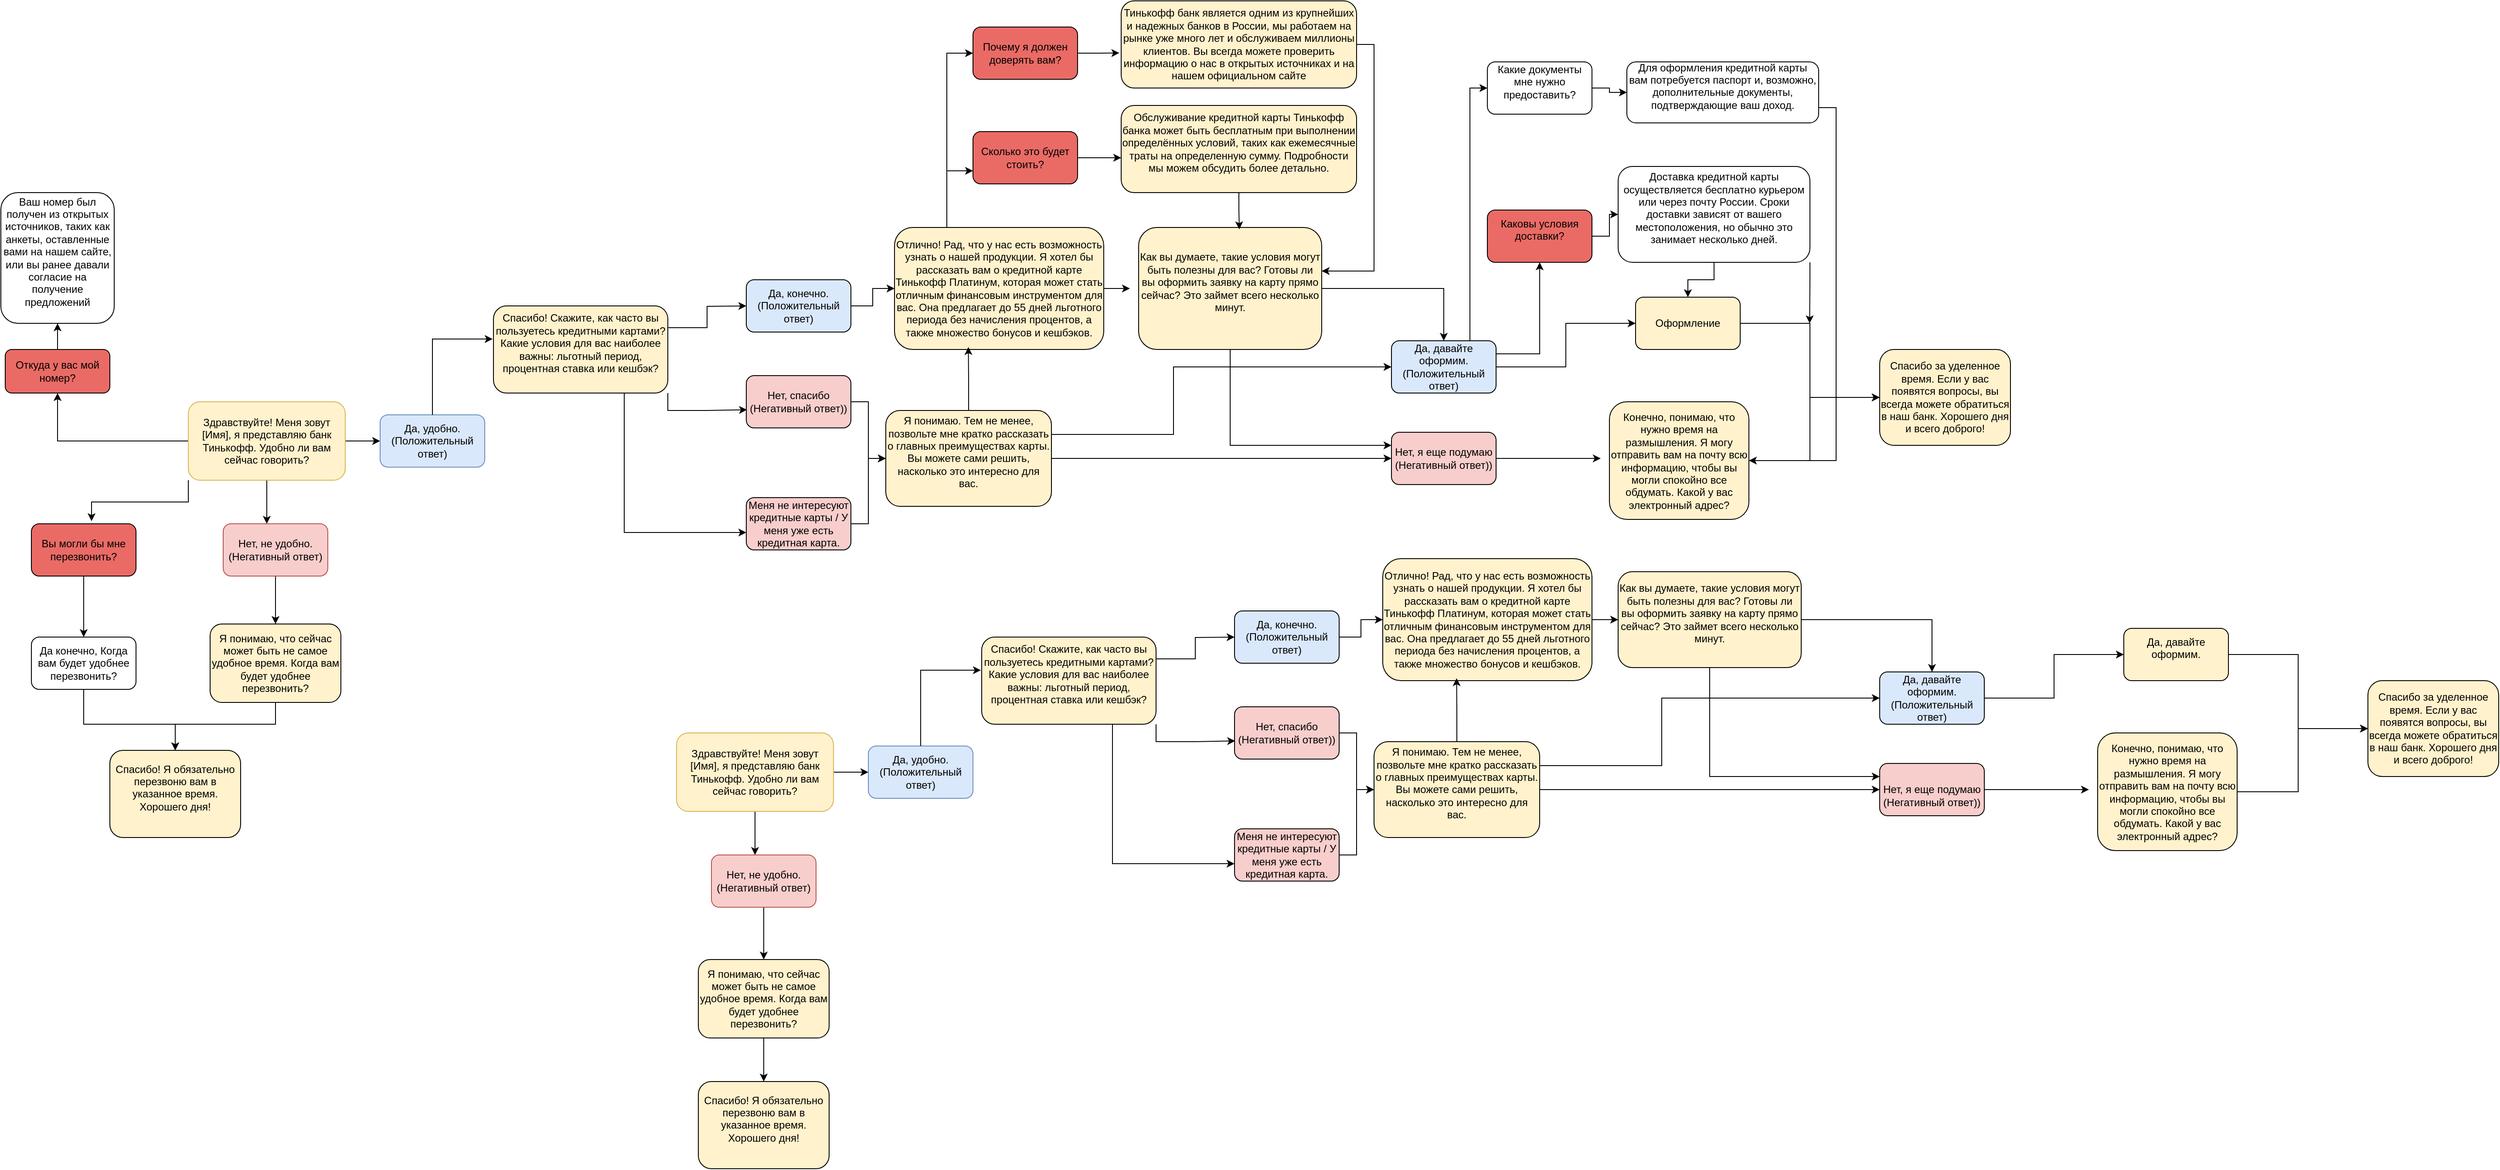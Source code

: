 <mxfile version="24.7.6">
  <diagram name="Page-1" id="bASxQMh507JP5K0JOqaS">
    <mxGraphModel dx="1598" dy="2102" grid="1" gridSize="10" guides="1" tooltips="1" connect="1" arrows="1" fold="1" page="1" pageScale="1" pageWidth="827" pageHeight="1169" math="0" shadow="0">
      <root>
        <mxCell id="0" />
        <mxCell id="1" parent="0" />
        <mxCell id="hiN60o-xSemusRehegCz-1" style="edgeStyle=orthogonalEdgeStyle;rounded=0;orthogonalLoop=1;jettySize=auto;html=1;exitX=0.5;exitY=1;exitDx=0;exitDy=0;" parent="1" source="hiN60o-xSemusRehegCz-3" edge="1">
          <mxGeometry relative="1" as="geometry">
            <mxPoint x="130" y="410" as="targetPoint" />
          </mxGeometry>
        </mxCell>
        <mxCell id="hiN60o-xSemusRehegCz-2" style="edgeStyle=orthogonalEdgeStyle;rounded=0;orthogonalLoop=1;jettySize=auto;html=1;exitX=1;exitY=0.5;exitDx=0;exitDy=0;entryX=0;entryY=0.5;entryDx=0;entryDy=0;" parent="1" source="hiN60o-xSemusRehegCz-3" target="hiN60o-xSemusRehegCz-6" edge="1">
          <mxGeometry relative="1" as="geometry" />
        </mxCell>
        <mxCell id="eWrs5Qo76Qx7165JSpqv-6" style="edgeStyle=orthogonalEdgeStyle;rounded=0;orthogonalLoop=1;jettySize=auto;html=1;exitX=0;exitY=0.5;exitDx=0;exitDy=0;entryX=0.5;entryY=1;entryDx=0;entryDy=0;" edge="1" parent="1" source="hiN60o-xSemusRehegCz-3" target="eWrs5Qo76Qx7165JSpqv-1">
          <mxGeometry relative="1" as="geometry" />
        </mxCell>
        <mxCell id="hiN60o-xSemusRehegCz-3" value="Здравствуйте! Меня зовут [Имя], я представляю банк Тинькофф. Удобно ли вам сейчас говорить?" style="rounded=1;whiteSpace=wrap;html=1;fillColor=#FFF2CC;strokeColor=#d6b656;" parent="1" vertex="1">
          <mxGeometry x="40" y="270" width="180" height="90" as="geometry" />
        </mxCell>
        <mxCell id="hiN60o-xSemusRehegCz-4" style="edgeStyle=orthogonalEdgeStyle;rounded=0;orthogonalLoop=1;jettySize=auto;html=1;exitX=0.5;exitY=1;exitDx=0;exitDy=0;entryX=0.5;entryY=0;entryDx=0;entryDy=0;" parent="1" source="hiN60o-xSemusRehegCz-5" target="hiN60o-xSemusRehegCz-8" edge="1">
          <mxGeometry relative="1" as="geometry" />
        </mxCell>
        <mxCell id="hiN60o-xSemusRehegCz-5" value="Нет, не удобно.&lt;div&gt;(Негативный ответ)&lt;/div&gt;" style="rounded=1;whiteSpace=wrap;html=1;fillColor=#f8cecc;strokeColor=#b85450;" parent="1" vertex="1">
          <mxGeometry x="80" y="410" width="120" height="60" as="geometry" />
        </mxCell>
        <mxCell id="hiN60o-xSemusRehegCz-6" value="Да, удобно.&lt;div&gt;(Положительный ответ)&lt;/div&gt;" style="rounded=1;whiteSpace=wrap;html=1;fillColor=#DAE8FC;strokeColor=#6c8ebf;" parent="1" vertex="1">
          <mxGeometry x="260" y="285" width="120" height="60" as="geometry" />
        </mxCell>
        <mxCell id="hiN60o-xSemusRehegCz-7" style="edgeStyle=orthogonalEdgeStyle;rounded=0;orthogonalLoop=1;jettySize=auto;html=1;exitX=0.5;exitY=1;exitDx=0;exitDy=0;" parent="1" source="hiN60o-xSemusRehegCz-8" target="hiN60o-xSemusRehegCz-9" edge="1">
          <mxGeometry relative="1" as="geometry">
            <Array as="points">
              <mxPoint x="140" y="640" />
              <mxPoint x="25" y="640" />
            </Array>
          </mxGeometry>
        </mxCell>
        <mxCell id="hiN60o-xSemusRehegCz-8" value="Я понимаю, что сейчас может быть не самое удобное время. Когда вам будет удобнее перезвонить?" style="rounded=1;whiteSpace=wrap;html=1;fillColor=#FFF2CC;" parent="1" vertex="1">
          <mxGeometry x="65" y="525" width="150" height="90" as="geometry" />
        </mxCell>
        <mxCell id="hiN60o-xSemusRehegCz-9" value="&#xa;Спасибо! Я обязательно перезвоню вам в указанное время. Хорошего дня!&#xa;&#xa;" style="rounded=1;whiteSpace=wrap;html=1;fillColor=#FFF2CC;" parent="1" vertex="1">
          <mxGeometry x="-50" y="670" width="150" height="100" as="geometry" />
        </mxCell>
        <mxCell id="hiN60o-xSemusRehegCz-10" style="edgeStyle=orthogonalEdgeStyle;rounded=0;orthogonalLoop=1;jettySize=auto;html=1;exitX=1;exitY=0.5;exitDx=0;exitDy=0;" parent="1" source="hiN60o-xSemusRehegCz-11" edge="1">
          <mxGeometry relative="1" as="geometry">
            <mxPoint x="1120" y="140" as="targetPoint" />
          </mxGeometry>
        </mxCell>
        <mxCell id="eWrs5Qo76Qx7165JSpqv-15" style="edgeStyle=orthogonalEdgeStyle;rounded=0;orthogonalLoop=1;jettySize=auto;html=1;exitX=0.25;exitY=0;exitDx=0;exitDy=0;entryX=0;entryY=0.75;entryDx=0;entryDy=0;" edge="1" parent="1" source="hiN60o-xSemusRehegCz-11" target="eWrs5Qo76Qx7165JSpqv-14">
          <mxGeometry relative="1" as="geometry" />
        </mxCell>
        <mxCell id="eWrs5Qo76Qx7165JSpqv-29" style="edgeStyle=orthogonalEdgeStyle;rounded=0;orthogonalLoop=1;jettySize=auto;html=1;exitX=0.25;exitY=0;exitDx=0;exitDy=0;entryX=0;entryY=0.5;entryDx=0;entryDy=0;" edge="1" parent="1" source="hiN60o-xSemusRehegCz-11" target="eWrs5Qo76Qx7165JSpqv-27">
          <mxGeometry relative="1" as="geometry" />
        </mxCell>
        <mxCell id="hiN60o-xSemusRehegCz-11" value="Отлично! Рад, что у нас есть возможность узнать о нашей продукции. Я хотел бы рассказать вам о кредитной карте Тинькофф Платинум, которая может стать отличным финансовым инструментом для вас. Она предлагает до 55 дней льготного периода без начисления процентов, а также множество бонусов и кешбэков." style="rounded=1;whiteSpace=wrap;html=1;fillColor=#FFF2CC;" parent="1" vertex="1">
          <mxGeometry x="850" y="70" width="240" height="140" as="geometry" />
        </mxCell>
        <mxCell id="hiN60o-xSemusRehegCz-12" style="edgeStyle=orthogonalEdgeStyle;rounded=0;orthogonalLoop=1;jettySize=auto;html=1;exitX=1;exitY=0.25;exitDx=0;exitDy=0;" parent="1" source="hiN60o-xSemusRehegCz-13" edge="1">
          <mxGeometry relative="1" as="geometry">
            <mxPoint x="680" y="160" as="targetPoint" />
          </mxGeometry>
        </mxCell>
        <mxCell id="hiN60o-xSemusRehegCz-13" value="&#xa;Спасибо! Скажите, как часто вы пользуетесь кредитными картами?&lt;br&gt;Какие условия для вас наиболее важны: льготный период, процентная ставка или кешбэк?&#xa;&#xa;" style="rounded=1;whiteSpace=wrap;html=1;fillColor=#FFF2CC;" parent="1" vertex="1">
          <mxGeometry x="390" y="160" width="200" height="100" as="geometry" />
        </mxCell>
        <mxCell id="hiN60o-xSemusRehegCz-14" style="edgeStyle=orthogonalEdgeStyle;rounded=0;orthogonalLoop=1;jettySize=auto;html=1;exitX=0.5;exitY=0;exitDx=0;exitDy=0;entryX=-0.005;entryY=0.38;entryDx=0;entryDy=0;entryPerimeter=0;" parent="1" source="hiN60o-xSemusRehegCz-6" target="hiN60o-xSemusRehegCz-13" edge="1">
          <mxGeometry relative="1" as="geometry" />
        </mxCell>
        <mxCell id="hiN60o-xSemusRehegCz-15" style="edgeStyle=orthogonalEdgeStyle;rounded=0;orthogonalLoop=1;jettySize=auto;html=1;exitX=1;exitY=0.5;exitDx=0;exitDy=0;entryX=0;entryY=0.5;entryDx=0;entryDy=0;" parent="1" source="hiN60o-xSemusRehegCz-16" target="hiN60o-xSemusRehegCz-11" edge="1">
          <mxGeometry relative="1" as="geometry" />
        </mxCell>
        <mxCell id="hiN60o-xSemusRehegCz-16" value="Да, конечно.&lt;div&gt;(Положительный ответ)&lt;br&gt;&lt;/div&gt;" style="rounded=1;whiteSpace=wrap;html=1;fillColor=#DAE8FC;" parent="1" vertex="1">
          <mxGeometry x="680" y="130" width="120" height="60" as="geometry" />
        </mxCell>
        <mxCell id="hiN60o-xSemusRehegCz-17" style="edgeStyle=orthogonalEdgeStyle;rounded=0;orthogonalLoop=1;jettySize=auto;html=1;exitX=1;exitY=0.5;exitDx=0;exitDy=0;entryX=0;entryY=0.5;entryDx=0;entryDy=0;" parent="1" source="hiN60o-xSemusRehegCz-18" target="hiN60o-xSemusRehegCz-21" edge="1">
          <mxGeometry relative="1" as="geometry" />
        </mxCell>
        <mxCell id="hiN60o-xSemusRehegCz-18" value="Нет, спасибо&lt;div&gt;(Негативный ответ))&lt;/div&gt;" style="rounded=1;whiteSpace=wrap;html=1;fillColor=#F8CECC;" parent="1" vertex="1">
          <mxGeometry x="680" y="240" width="120" height="60" as="geometry" />
        </mxCell>
        <mxCell id="hiN60o-xSemusRehegCz-19" style="edgeStyle=orthogonalEdgeStyle;rounded=0;orthogonalLoop=1;jettySize=auto;html=1;exitX=1;exitY=0.5;exitDx=0;exitDy=0;entryX=0;entryY=0.5;entryDx=0;entryDy=0;" parent="1" source="hiN60o-xSemusRehegCz-21" target="hiN60o-xSemusRehegCz-30" edge="1">
          <mxGeometry relative="1" as="geometry" />
        </mxCell>
        <mxCell id="hiN60o-xSemusRehegCz-20" style="edgeStyle=orthogonalEdgeStyle;rounded=0;orthogonalLoop=1;jettySize=auto;html=1;exitX=1;exitY=0.25;exitDx=0;exitDy=0;entryX=0;entryY=0.5;entryDx=0;entryDy=0;" parent="1" source="hiN60o-xSemusRehegCz-21" target="hiN60o-xSemusRehegCz-28" edge="1">
          <mxGeometry relative="1" as="geometry">
            <Array as="points">
              <mxPoint x="1170" y="308" />
              <mxPoint x="1170" y="230" />
            </Array>
          </mxGeometry>
        </mxCell>
        <mxCell id="hiN60o-xSemusRehegCz-21" value="&#xa;Я понимаю. Тем не менее, позвольте мне кратко рассказать о главных преимуществах карты. Вы можете сами решить, насколько это интересно для вас.&#xa;&#xa;" style="rounded=1;whiteSpace=wrap;html=1;fillColor=#FFF2CC;" parent="1" vertex="1">
          <mxGeometry x="840" y="280" width="190" height="110" as="geometry" />
        </mxCell>
        <mxCell id="hiN60o-xSemusRehegCz-22" style="edgeStyle=orthogonalEdgeStyle;rounded=0;orthogonalLoop=1;jettySize=auto;html=1;exitX=1;exitY=0.5;exitDx=0;exitDy=0;entryX=0;entryY=0.5;entryDx=0;entryDy=0;" parent="1" source="hiN60o-xSemusRehegCz-23" target="hiN60o-xSemusRehegCz-21" edge="1">
          <mxGeometry relative="1" as="geometry" />
        </mxCell>
        <mxCell id="hiN60o-xSemusRehegCz-23" value="Меня не интересуют кредитные карты / У меня уже есть кредитная карта." style="rounded=1;whiteSpace=wrap;html=1;fillColor=#F8CECC;" parent="1" vertex="1">
          <mxGeometry x="680" y="380" width="120" height="60" as="geometry" />
        </mxCell>
        <mxCell id="hiN60o-xSemusRehegCz-24" style="edgeStyle=orthogonalEdgeStyle;rounded=0;orthogonalLoop=1;jettySize=auto;html=1;exitX=1;exitY=0.5;exitDx=0;exitDy=0;entryX=0.5;entryY=0;entryDx=0;entryDy=0;" parent="1" source="hiN60o-xSemusRehegCz-26" target="hiN60o-xSemusRehegCz-28" edge="1">
          <mxGeometry relative="1" as="geometry" />
        </mxCell>
        <mxCell id="hiN60o-xSemusRehegCz-25" style="edgeStyle=orthogonalEdgeStyle;rounded=0;orthogonalLoop=1;jettySize=auto;html=1;exitX=0.5;exitY=1;exitDx=0;exitDy=0;entryX=0;entryY=0.25;entryDx=0;entryDy=0;" parent="1" source="hiN60o-xSemusRehegCz-26" target="hiN60o-xSemusRehegCz-30" edge="1">
          <mxGeometry relative="1" as="geometry">
            <mxPoint x="1235" y="320" as="targetPoint" />
          </mxGeometry>
        </mxCell>
        <mxCell id="hiN60o-xSemusRehegCz-26" value="&#xa;Как вы думаете, такие условия могут быть полезны для вас? Готовы ли вы оформить заявку на карту прямо сейчас? Это займет всего несколько минут.&#xa;&#xa;" style="rounded=1;whiteSpace=wrap;html=1;fillColor=#FFF2CC;" parent="1" vertex="1">
          <mxGeometry x="1130" y="70" width="210" height="140" as="geometry" />
        </mxCell>
        <mxCell id="hiN60o-xSemusRehegCz-27" style="edgeStyle=orthogonalEdgeStyle;rounded=0;orthogonalLoop=1;jettySize=auto;html=1;exitX=1;exitY=0.5;exitDx=0;exitDy=0;" parent="1" source="hiN60o-xSemusRehegCz-28" target="hiN60o-xSemusRehegCz-35" edge="1">
          <mxGeometry relative="1" as="geometry" />
        </mxCell>
        <mxCell id="eWrs5Qo76Qx7165JSpqv-20" style="edgeStyle=orthogonalEdgeStyle;rounded=0;orthogonalLoop=1;jettySize=auto;html=1;exitX=1;exitY=0.25;exitDx=0;exitDy=0;" edge="1" parent="1" source="hiN60o-xSemusRehegCz-28" target="eWrs5Qo76Qx7165JSpqv-21">
          <mxGeometry relative="1" as="geometry">
            <mxPoint x="1570.0" y="120" as="targetPoint" />
          </mxGeometry>
        </mxCell>
        <mxCell id="eWrs5Qo76Qx7165JSpqv-39" style="edgeStyle=orthogonalEdgeStyle;rounded=0;orthogonalLoop=1;jettySize=auto;html=1;exitX=0.75;exitY=0;exitDx=0;exitDy=0;entryX=0;entryY=0.5;entryDx=0;entryDy=0;" edge="1" parent="1" source="hiN60o-xSemusRehegCz-28" target="eWrs5Qo76Qx7165JSpqv-38">
          <mxGeometry relative="1" as="geometry" />
        </mxCell>
        <mxCell id="hiN60o-xSemusRehegCz-28" value="&lt;br&gt;Да, давайте оформим.&lt;div&gt;(Положительный ответ)&lt;br&gt;&lt;br&gt;&lt;/div&gt;" style="rounded=1;whiteSpace=wrap;html=1;fillColor=#DAE8FC;" parent="1" vertex="1">
          <mxGeometry x="1420" y="200" width="120" height="60" as="geometry" />
        </mxCell>
        <mxCell id="hiN60o-xSemusRehegCz-29" style="edgeStyle=orthogonalEdgeStyle;rounded=0;orthogonalLoop=1;jettySize=auto;html=1;exitX=1;exitY=0.5;exitDx=0;exitDy=0;" parent="1" source="hiN60o-xSemusRehegCz-30" edge="1">
          <mxGeometry relative="1" as="geometry">
            <mxPoint x="1660" y="335" as="targetPoint" />
          </mxGeometry>
        </mxCell>
        <mxCell id="hiN60o-xSemusRehegCz-30" value="Нет, я еще подумаю&lt;br&gt;(Негативный ответ))" style="rounded=1;whiteSpace=wrap;html=1;fillColor=#F8CECC;" parent="1" vertex="1">
          <mxGeometry x="1420" y="305" width="120" height="60" as="geometry" />
        </mxCell>
        <mxCell id="hiN60o-xSemusRehegCz-31" style="edgeStyle=orthogonalEdgeStyle;rounded=0;orthogonalLoop=1;jettySize=auto;html=1;exitX=0.5;exitY=1;exitDx=0;exitDy=0;" parent="1" source="hiN60o-xSemusRehegCz-30" target="hiN60o-xSemusRehegCz-30" edge="1">
          <mxGeometry relative="1" as="geometry" />
        </mxCell>
        <mxCell id="hiN60o-xSemusRehegCz-32" style="edgeStyle=orthogonalEdgeStyle;rounded=0;orthogonalLoop=1;jettySize=auto;html=1;exitX=1;exitY=0.5;exitDx=0;exitDy=0;entryX=0;entryY=0.5;entryDx=0;entryDy=0;" parent="1" source="hiN60o-xSemusRehegCz-33" target="hiN60o-xSemusRehegCz-36" edge="1">
          <mxGeometry relative="1" as="geometry">
            <Array as="points">
              <mxPoint x="1900" y="338" />
              <mxPoint x="1900" y="265" />
            </Array>
          </mxGeometry>
        </mxCell>
        <mxCell id="hiN60o-xSemusRehegCz-33" value="Конечно, понимаю, что нужно время на размышления. Я могу отправить вам на почту всю информацию, чтобы вы могли спокойно все обдумать. Какой у вас электронный адрес?" style="rounded=1;whiteSpace=wrap;html=1;fillColor=#FFF2CC;" parent="1" vertex="1">
          <mxGeometry x="1670" y="270" width="160" height="135" as="geometry" />
        </mxCell>
        <mxCell id="hiN60o-xSemusRehegCz-34" style="edgeStyle=orthogonalEdgeStyle;rounded=0;orthogonalLoop=1;jettySize=auto;html=1;exitX=1;exitY=0.5;exitDx=0;exitDy=0;entryX=0;entryY=0.5;entryDx=0;entryDy=0;" parent="1" source="hiN60o-xSemusRehegCz-35" target="hiN60o-xSemusRehegCz-36" edge="1">
          <mxGeometry relative="1" as="geometry">
            <Array as="points">
              <mxPoint x="1900" y="180" />
              <mxPoint x="1900" y="265" />
            </Array>
          </mxGeometry>
        </mxCell>
        <mxCell id="hiN60o-xSemusRehegCz-35" value="Оформление" style="rounded=1;whiteSpace=wrap;html=1;fillColor=#FFF2CC;" parent="1" vertex="1">
          <mxGeometry x="1700" y="150" width="120" height="60" as="geometry" />
        </mxCell>
        <mxCell id="hiN60o-xSemusRehegCz-36" value="Спасибо за уделенное время. Если у вас появятся вопросы, вы всегда можете обратиться в наш банк. Хорошего дня и всего доброго!" style="rounded=1;whiteSpace=wrap;html=1;fillColor=#FFF2CC;" parent="1" vertex="1">
          <mxGeometry x="1980" y="210" width="150" height="110" as="geometry" />
        </mxCell>
        <mxCell id="hiN60o-xSemusRehegCz-37" style="edgeStyle=orthogonalEdgeStyle;rounded=0;orthogonalLoop=1;jettySize=auto;html=1;exitX=0.75;exitY=1;exitDx=0;exitDy=0;entryX=0;entryY=0.667;entryDx=0;entryDy=0;entryPerimeter=0;" parent="1" source="hiN60o-xSemusRehegCz-13" target="hiN60o-xSemusRehegCz-23" edge="1">
          <mxGeometry relative="1" as="geometry" />
        </mxCell>
        <mxCell id="hiN60o-xSemusRehegCz-38" style="edgeStyle=orthogonalEdgeStyle;rounded=0;orthogonalLoop=1;jettySize=auto;html=1;exitX=1;exitY=1;exitDx=0;exitDy=0;entryX=0.006;entryY=0.653;entryDx=0;entryDy=0;entryPerimeter=0;" parent="1" source="hiN60o-xSemusRehegCz-13" target="hiN60o-xSemusRehegCz-18" edge="1">
          <mxGeometry relative="1" as="geometry">
            <Array as="points">
              <mxPoint x="590" y="280" />
              <mxPoint x="635" y="280" />
            </Array>
          </mxGeometry>
        </mxCell>
        <mxCell id="hiN60o-xSemusRehegCz-39" style="edgeStyle=orthogonalEdgeStyle;rounded=0;orthogonalLoop=1;jettySize=auto;html=1;exitX=0.5;exitY=0;exitDx=0;exitDy=0;entryX=0.353;entryY=0.98;entryDx=0;entryDy=0;entryPerimeter=0;" parent="1" source="hiN60o-xSemusRehegCz-21" target="hiN60o-xSemusRehegCz-11" edge="1">
          <mxGeometry relative="1" as="geometry" />
        </mxCell>
        <mxCell id="uwCDQCHVVW8loNhyQD0F-1" style="edgeStyle=orthogonalEdgeStyle;rounded=0;orthogonalLoop=1;jettySize=auto;html=1;exitX=0.5;exitY=1;exitDx=0;exitDy=0;" parent="1" source="uwCDQCHVVW8loNhyQD0F-3" edge="1">
          <mxGeometry relative="1" as="geometry">
            <mxPoint x="690" y="790" as="targetPoint" />
          </mxGeometry>
        </mxCell>
        <mxCell id="uwCDQCHVVW8loNhyQD0F-2" style="edgeStyle=orthogonalEdgeStyle;rounded=0;orthogonalLoop=1;jettySize=auto;html=1;exitX=1;exitY=0.5;exitDx=0;exitDy=0;entryX=0;entryY=0.5;entryDx=0;entryDy=0;" parent="1" source="uwCDQCHVVW8loNhyQD0F-3" target="uwCDQCHVVW8loNhyQD0F-6" edge="1">
          <mxGeometry relative="1" as="geometry" />
        </mxCell>
        <mxCell id="uwCDQCHVVW8loNhyQD0F-3" value="Здравствуйте! Меня зовут [Имя], я представляю банк Тинькофф. Удобно ли вам сейчас говорить?" style="rounded=1;whiteSpace=wrap;html=1;fillColor=#FFF2CC;strokeColor=#d6b656;" parent="1" vertex="1">
          <mxGeometry x="600" y="650" width="180" height="90" as="geometry" />
        </mxCell>
        <mxCell id="uwCDQCHVVW8loNhyQD0F-4" style="edgeStyle=orthogonalEdgeStyle;rounded=0;orthogonalLoop=1;jettySize=auto;html=1;exitX=0.5;exitY=1;exitDx=0;exitDy=0;entryX=0.5;entryY=0;entryDx=0;entryDy=0;" parent="1" source="uwCDQCHVVW8loNhyQD0F-5" target="uwCDQCHVVW8loNhyQD0F-8" edge="1">
          <mxGeometry relative="1" as="geometry" />
        </mxCell>
        <mxCell id="uwCDQCHVVW8loNhyQD0F-5" value="Нет, не удобно.&lt;div&gt;(Негативный ответ)&lt;/div&gt;" style="rounded=1;whiteSpace=wrap;html=1;fillColor=#f8cecc;strokeColor=#b85450;" parent="1" vertex="1">
          <mxGeometry x="640" y="790" width="120" height="60" as="geometry" />
        </mxCell>
        <mxCell id="uwCDQCHVVW8loNhyQD0F-6" value="Да, удобно.&lt;div&gt;(Положительный ответ)&lt;/div&gt;" style="rounded=1;whiteSpace=wrap;html=1;fillColor=#DAE8FC;strokeColor=#6c8ebf;" parent="1" vertex="1">
          <mxGeometry x="820" y="665" width="120" height="60" as="geometry" />
        </mxCell>
        <mxCell id="uwCDQCHVVW8loNhyQD0F-7" style="edgeStyle=orthogonalEdgeStyle;rounded=0;orthogonalLoop=1;jettySize=auto;html=1;exitX=0.5;exitY=1;exitDx=0;exitDy=0;" parent="1" source="uwCDQCHVVW8loNhyQD0F-8" target="uwCDQCHVVW8loNhyQD0F-9" edge="1">
          <mxGeometry relative="1" as="geometry" />
        </mxCell>
        <mxCell id="uwCDQCHVVW8loNhyQD0F-8" value="Я понимаю, что сейчас может быть не самое удобное время. Когда вам будет удобнее перезвонить?" style="rounded=1;whiteSpace=wrap;html=1;fillColor=#FFF2CC;" parent="1" vertex="1">
          <mxGeometry x="625" y="910" width="150" height="90" as="geometry" />
        </mxCell>
        <mxCell id="uwCDQCHVVW8loNhyQD0F-9" value="&#xa;Спасибо! Я обязательно перезвоню вам в указанное время. Хорошего дня!&#xa;&#xa;" style="rounded=1;whiteSpace=wrap;html=1;fillColor=#FFF2CC;" parent="1" vertex="1">
          <mxGeometry x="625" y="1050" width="150" height="100" as="geometry" />
        </mxCell>
        <mxCell id="uwCDQCHVVW8loNhyQD0F-10" style="edgeStyle=orthogonalEdgeStyle;rounded=0;orthogonalLoop=1;jettySize=auto;html=1;exitX=1;exitY=0.5;exitDx=0;exitDy=0;" parent="1" source="uwCDQCHVVW8loNhyQD0F-11" edge="1">
          <mxGeometry relative="1" as="geometry">
            <mxPoint x="1680" y="520" as="targetPoint" />
          </mxGeometry>
        </mxCell>
        <mxCell id="uwCDQCHVVW8loNhyQD0F-11" value="Отлично! Рад, что у нас есть возможность узнать о нашей продукции. Я хотел бы рассказать вам о кредитной карте Тинькофф Платинум, которая может стать отличным финансовым инструментом для вас. Она предлагает до 55 дней льготного периода без начисления процентов, а также множество бонусов и кешбэков." style="rounded=1;whiteSpace=wrap;html=1;fillColor=#FFF2CC;" parent="1" vertex="1">
          <mxGeometry x="1410" y="450" width="240" height="140" as="geometry" />
        </mxCell>
        <mxCell id="uwCDQCHVVW8loNhyQD0F-12" style="edgeStyle=orthogonalEdgeStyle;rounded=0;orthogonalLoop=1;jettySize=auto;html=1;exitX=1;exitY=0.25;exitDx=0;exitDy=0;" parent="1" source="uwCDQCHVVW8loNhyQD0F-13" edge="1">
          <mxGeometry relative="1" as="geometry">
            <mxPoint x="1240" y="540" as="targetPoint" />
          </mxGeometry>
        </mxCell>
        <mxCell id="uwCDQCHVVW8loNhyQD0F-13" value="&#xa;Спасибо! Скажите, как часто вы пользуетесь кредитными картами?&lt;br&gt;Какие условия для вас наиболее важны: льготный период, процентная ставка или кешбэк?&#xa;&#xa;" style="rounded=1;whiteSpace=wrap;html=1;fillColor=#FFF2CC;" parent="1" vertex="1">
          <mxGeometry x="950" y="540" width="200" height="100" as="geometry" />
        </mxCell>
        <mxCell id="uwCDQCHVVW8loNhyQD0F-14" style="edgeStyle=orthogonalEdgeStyle;rounded=0;orthogonalLoop=1;jettySize=auto;html=1;exitX=0.5;exitY=0;exitDx=0;exitDy=0;entryX=-0.005;entryY=0.38;entryDx=0;entryDy=0;entryPerimeter=0;" parent="1" source="uwCDQCHVVW8loNhyQD0F-6" target="uwCDQCHVVW8loNhyQD0F-13" edge="1">
          <mxGeometry relative="1" as="geometry" />
        </mxCell>
        <mxCell id="uwCDQCHVVW8loNhyQD0F-15" style="edgeStyle=orthogonalEdgeStyle;rounded=0;orthogonalLoop=1;jettySize=auto;html=1;exitX=1;exitY=0.5;exitDx=0;exitDy=0;entryX=0;entryY=0.5;entryDx=0;entryDy=0;" parent="1" source="uwCDQCHVVW8loNhyQD0F-16" target="uwCDQCHVVW8loNhyQD0F-11" edge="1">
          <mxGeometry relative="1" as="geometry" />
        </mxCell>
        <mxCell id="uwCDQCHVVW8loNhyQD0F-16" value="Да, конечно.&lt;div&gt;(Положительный ответ)&lt;br&gt;&lt;/div&gt;" style="rounded=1;whiteSpace=wrap;html=1;fillColor=#DAE8FC;" parent="1" vertex="1">
          <mxGeometry x="1240" y="510" width="120" height="60" as="geometry" />
        </mxCell>
        <mxCell id="uwCDQCHVVW8loNhyQD0F-17" style="edgeStyle=orthogonalEdgeStyle;rounded=0;orthogonalLoop=1;jettySize=auto;html=1;exitX=1;exitY=0.5;exitDx=0;exitDy=0;entryX=0;entryY=0.5;entryDx=0;entryDy=0;" parent="1" source="uwCDQCHVVW8loNhyQD0F-18" target="uwCDQCHVVW8loNhyQD0F-21" edge="1">
          <mxGeometry relative="1" as="geometry" />
        </mxCell>
        <mxCell id="uwCDQCHVVW8loNhyQD0F-18" value="Нет, спасибо&lt;div&gt;(Негативный ответ))&lt;/div&gt;" style="rounded=1;whiteSpace=wrap;html=1;fillColor=#F8CECC;" parent="1" vertex="1">
          <mxGeometry x="1240" y="620" width="120" height="60" as="geometry" />
        </mxCell>
        <mxCell id="uwCDQCHVVW8loNhyQD0F-19" style="edgeStyle=orthogonalEdgeStyle;rounded=0;orthogonalLoop=1;jettySize=auto;html=1;exitX=1;exitY=0.5;exitDx=0;exitDy=0;entryX=0;entryY=0.5;entryDx=0;entryDy=0;" parent="1" source="uwCDQCHVVW8loNhyQD0F-21" target="uwCDQCHVVW8loNhyQD0F-30" edge="1">
          <mxGeometry relative="1" as="geometry" />
        </mxCell>
        <mxCell id="uwCDQCHVVW8loNhyQD0F-20" style="edgeStyle=orthogonalEdgeStyle;rounded=0;orthogonalLoop=1;jettySize=auto;html=1;exitX=1;exitY=0.25;exitDx=0;exitDy=0;entryX=0;entryY=0.5;entryDx=0;entryDy=0;" parent="1" source="uwCDQCHVVW8loNhyQD0F-21" target="uwCDQCHVVW8loNhyQD0F-28" edge="1">
          <mxGeometry relative="1" as="geometry">
            <Array as="points">
              <mxPoint x="1730" y="688" />
              <mxPoint x="1730" y="610" />
            </Array>
          </mxGeometry>
        </mxCell>
        <mxCell id="uwCDQCHVVW8loNhyQD0F-21" value="&#xa;Я понимаю. Тем не менее, позвольте мне кратко рассказать о главных преимуществах карты. Вы можете сами решить, насколько это интересно для вас.&#xa;&#xa;" style="rounded=1;whiteSpace=wrap;html=1;fillColor=#FFF2CC;" parent="1" vertex="1">
          <mxGeometry x="1400" y="660" width="190" height="110" as="geometry" />
        </mxCell>
        <mxCell id="uwCDQCHVVW8loNhyQD0F-22" style="edgeStyle=orthogonalEdgeStyle;rounded=0;orthogonalLoop=1;jettySize=auto;html=1;exitX=1;exitY=0.5;exitDx=0;exitDy=0;entryX=0;entryY=0.5;entryDx=0;entryDy=0;" parent="1" source="uwCDQCHVVW8loNhyQD0F-23" target="uwCDQCHVVW8loNhyQD0F-21" edge="1">
          <mxGeometry relative="1" as="geometry" />
        </mxCell>
        <mxCell id="uwCDQCHVVW8loNhyQD0F-23" value="Меня не интересуют кредитные карты / У меня уже есть кредитная карта." style="rounded=1;whiteSpace=wrap;html=1;fillColor=#F8CECC;" parent="1" vertex="1">
          <mxGeometry x="1240" y="760" width="120" height="60" as="geometry" />
        </mxCell>
        <mxCell id="uwCDQCHVVW8loNhyQD0F-24" style="edgeStyle=orthogonalEdgeStyle;rounded=0;orthogonalLoop=1;jettySize=auto;html=1;exitX=1;exitY=0.5;exitDx=0;exitDy=0;entryX=0.5;entryY=0;entryDx=0;entryDy=0;" parent="1" source="uwCDQCHVVW8loNhyQD0F-26" target="uwCDQCHVVW8loNhyQD0F-28" edge="1">
          <mxGeometry relative="1" as="geometry" />
        </mxCell>
        <mxCell id="uwCDQCHVVW8loNhyQD0F-25" style="edgeStyle=orthogonalEdgeStyle;rounded=0;orthogonalLoop=1;jettySize=auto;html=1;exitX=0.5;exitY=1;exitDx=0;exitDy=0;entryX=0;entryY=0.25;entryDx=0;entryDy=0;" parent="1" source="uwCDQCHVVW8loNhyQD0F-26" target="uwCDQCHVVW8loNhyQD0F-30" edge="1">
          <mxGeometry relative="1" as="geometry">
            <mxPoint x="1795" y="700" as="targetPoint" />
          </mxGeometry>
        </mxCell>
        <mxCell id="uwCDQCHVVW8loNhyQD0F-26" value="Как вы думаете, такие условия могут быть полезны для вас? Готовы ли вы оформить заявку на карту прямо сейчас? Это займет всего несколько минут.&lt;div&gt;&lt;br/&gt;&lt;/div&gt;" style="rounded=1;whiteSpace=wrap;html=1;fillColor=#FFF2CC;" parent="1" vertex="1">
          <mxGeometry x="1680" y="465" width="210" height="110" as="geometry" />
        </mxCell>
        <mxCell id="uwCDQCHVVW8loNhyQD0F-27" style="edgeStyle=orthogonalEdgeStyle;rounded=0;orthogonalLoop=1;jettySize=auto;html=1;exitX=1;exitY=0.5;exitDx=0;exitDy=0;" parent="1" source="uwCDQCHVVW8loNhyQD0F-28" target="uwCDQCHVVW8loNhyQD0F-35" edge="1">
          <mxGeometry relative="1" as="geometry" />
        </mxCell>
        <mxCell id="uwCDQCHVVW8loNhyQD0F-28" value="&lt;br&gt;Да, давайте оформим.&lt;div&gt;(Положительный ответ)&lt;br&gt;&lt;br&gt;&lt;/div&gt;" style="rounded=1;whiteSpace=wrap;html=1;fillColor=#DAE8FC;" parent="1" vertex="1">
          <mxGeometry x="1980" y="580" width="120" height="60" as="geometry" />
        </mxCell>
        <mxCell id="uwCDQCHVVW8loNhyQD0F-29" style="edgeStyle=orthogonalEdgeStyle;rounded=0;orthogonalLoop=1;jettySize=auto;html=1;exitX=1;exitY=0.5;exitDx=0;exitDy=0;" parent="1" source="uwCDQCHVVW8loNhyQD0F-30" edge="1">
          <mxGeometry relative="1" as="geometry">
            <mxPoint x="2220" y="715" as="targetPoint" />
          </mxGeometry>
        </mxCell>
        <mxCell id="uwCDQCHVVW8loNhyQD0F-30" value="&lt;br&gt;Нет, я еще подумаю&lt;br&gt;(Негативный ответ))" style="rounded=1;whiteSpace=wrap;html=1;fillColor=#F8CECC;" parent="1" vertex="1">
          <mxGeometry x="1980" y="685" width="120" height="60" as="geometry" />
        </mxCell>
        <mxCell id="uwCDQCHVVW8loNhyQD0F-31" style="edgeStyle=orthogonalEdgeStyle;rounded=0;orthogonalLoop=1;jettySize=auto;html=1;exitX=0.5;exitY=1;exitDx=0;exitDy=0;" parent="1" source="uwCDQCHVVW8loNhyQD0F-30" target="uwCDQCHVVW8loNhyQD0F-30" edge="1">
          <mxGeometry relative="1" as="geometry" />
        </mxCell>
        <mxCell id="uwCDQCHVVW8loNhyQD0F-32" style="edgeStyle=orthogonalEdgeStyle;rounded=0;orthogonalLoop=1;jettySize=auto;html=1;exitX=1;exitY=0.5;exitDx=0;exitDy=0;entryX=0;entryY=0.5;entryDx=0;entryDy=0;" parent="1" source="uwCDQCHVVW8loNhyQD0F-33" target="uwCDQCHVVW8loNhyQD0F-36" edge="1">
          <mxGeometry relative="1" as="geometry">
            <Array as="points">
              <mxPoint x="2460" y="718" />
              <mxPoint x="2460" y="645" />
            </Array>
          </mxGeometry>
        </mxCell>
        <mxCell id="uwCDQCHVVW8loNhyQD0F-33" value="Конечно, понимаю, что нужно время на размышления. Я могу отправить вам на почту всю информацию, чтобы вы могли спокойно все обдумать. Какой у вас электронный адрес?" style="rounded=1;whiteSpace=wrap;html=1;fillColor=#FFF2CC;" parent="1" vertex="1">
          <mxGeometry x="2230" y="650" width="160" height="135" as="geometry" />
        </mxCell>
        <mxCell id="uwCDQCHVVW8loNhyQD0F-34" style="edgeStyle=orthogonalEdgeStyle;rounded=0;orthogonalLoop=1;jettySize=auto;html=1;exitX=1;exitY=0.5;exitDx=0;exitDy=0;entryX=0;entryY=0.5;entryDx=0;entryDy=0;" parent="1" source="uwCDQCHVVW8loNhyQD0F-35" target="uwCDQCHVVW8loNhyQD0F-36" edge="1">
          <mxGeometry relative="1" as="geometry" />
        </mxCell>
        <mxCell id="uwCDQCHVVW8loNhyQD0F-35" value="&#xa;Да, давайте оформим.&#xa;&#xa;" style="rounded=1;whiteSpace=wrap;html=1;fillColor=#FFF2CC;" parent="1" vertex="1">
          <mxGeometry x="2260" y="530" width="120" height="60" as="geometry" />
        </mxCell>
        <mxCell id="uwCDQCHVVW8loNhyQD0F-36" value="Спасибо за уделенное время. Если у вас появятся вопросы, вы всегда можете обратиться в наш банк. Хорошего дня и всего доброго!" style="rounded=1;whiteSpace=wrap;html=1;fillColor=#FFF2CC;" parent="1" vertex="1">
          <mxGeometry x="2540" y="590" width="150" height="110" as="geometry" />
        </mxCell>
        <mxCell id="uwCDQCHVVW8loNhyQD0F-37" style="edgeStyle=orthogonalEdgeStyle;rounded=0;orthogonalLoop=1;jettySize=auto;html=1;exitX=0.75;exitY=1;exitDx=0;exitDy=0;entryX=0;entryY=0.667;entryDx=0;entryDy=0;entryPerimeter=0;" parent="1" source="uwCDQCHVVW8loNhyQD0F-13" target="uwCDQCHVVW8loNhyQD0F-23" edge="1">
          <mxGeometry relative="1" as="geometry" />
        </mxCell>
        <mxCell id="uwCDQCHVVW8loNhyQD0F-38" style="edgeStyle=orthogonalEdgeStyle;rounded=0;orthogonalLoop=1;jettySize=auto;html=1;exitX=1;exitY=1;exitDx=0;exitDy=0;entryX=0.006;entryY=0.653;entryDx=0;entryDy=0;entryPerimeter=0;" parent="1" source="uwCDQCHVVW8loNhyQD0F-13" target="uwCDQCHVVW8loNhyQD0F-18" edge="1">
          <mxGeometry relative="1" as="geometry">
            <Array as="points">
              <mxPoint x="1150" y="660" />
              <mxPoint x="1195" y="660" />
            </Array>
          </mxGeometry>
        </mxCell>
        <mxCell id="uwCDQCHVVW8loNhyQD0F-39" style="edgeStyle=orthogonalEdgeStyle;rounded=0;orthogonalLoop=1;jettySize=auto;html=1;exitX=0.5;exitY=0;exitDx=0;exitDy=0;entryX=0.353;entryY=0.98;entryDx=0;entryDy=0;entryPerimeter=0;" parent="1" source="uwCDQCHVVW8loNhyQD0F-21" target="uwCDQCHVVW8loNhyQD0F-11" edge="1">
          <mxGeometry relative="1" as="geometry" />
        </mxCell>
        <mxCell id="eWrs5Qo76Qx7165JSpqv-5" style="edgeStyle=orthogonalEdgeStyle;rounded=0;orthogonalLoop=1;jettySize=auto;html=1;exitX=0.5;exitY=0;exitDx=0;exitDy=0;entryX=0.5;entryY=1;entryDx=0;entryDy=0;" edge="1" parent="1" source="eWrs5Qo76Qx7165JSpqv-1" target="eWrs5Qo76Qx7165JSpqv-4">
          <mxGeometry relative="1" as="geometry" />
        </mxCell>
        <mxCell id="eWrs5Qo76Qx7165JSpqv-1" value="Откуда у вас мой номер?" style="rounded=1;whiteSpace=wrap;html=1;fillColor=#EA6B66;" vertex="1" parent="1">
          <mxGeometry x="-170" y="210" width="120" height="50" as="geometry" />
        </mxCell>
        <mxCell id="eWrs5Qo76Qx7165JSpqv-4" value="&#xa;Ваш номер был получен из открытых источников, таких как анкеты, оставленные вами на нашем сайте, или вы ранее давали согласие на получение предложений&#xa;&#xa;" style="rounded=1;whiteSpace=wrap;html=1;" vertex="1" parent="1">
          <mxGeometry x="-175" y="30" width="130" height="150" as="geometry" />
        </mxCell>
        <mxCell id="eWrs5Qo76Qx7165JSpqv-11" style="edgeStyle=orthogonalEdgeStyle;rounded=0;orthogonalLoop=1;jettySize=auto;html=1;exitX=0.5;exitY=1;exitDx=0;exitDy=0;entryX=0.5;entryY=0;entryDx=0;entryDy=0;" edge="1" parent="1" source="eWrs5Qo76Qx7165JSpqv-8" target="eWrs5Qo76Qx7165JSpqv-10">
          <mxGeometry relative="1" as="geometry" />
        </mxCell>
        <mxCell id="eWrs5Qo76Qx7165JSpqv-8" value="Вы могли бы мне перезвонить?" style="rounded=1;whiteSpace=wrap;html=1;fillColor=#EA6B66;" vertex="1" parent="1">
          <mxGeometry x="-140" y="410" width="120" height="60" as="geometry" />
        </mxCell>
        <mxCell id="eWrs5Qo76Qx7165JSpqv-9" style="edgeStyle=orthogonalEdgeStyle;rounded=0;orthogonalLoop=1;jettySize=auto;html=1;exitX=0;exitY=1;exitDx=0;exitDy=0;entryX=0.575;entryY=-0.05;entryDx=0;entryDy=0;entryPerimeter=0;" edge="1" parent="1" source="hiN60o-xSemusRehegCz-3" target="eWrs5Qo76Qx7165JSpqv-8">
          <mxGeometry relative="1" as="geometry" />
        </mxCell>
        <mxCell id="eWrs5Qo76Qx7165JSpqv-13" style="edgeStyle=orthogonalEdgeStyle;rounded=0;orthogonalLoop=1;jettySize=auto;html=1;exitX=0.5;exitY=1;exitDx=0;exitDy=0;entryX=0.5;entryY=0;entryDx=0;entryDy=0;" edge="1" parent="1" source="eWrs5Qo76Qx7165JSpqv-10" target="hiN60o-xSemusRehegCz-9">
          <mxGeometry relative="1" as="geometry">
            <Array as="points">
              <mxPoint x="-80" y="640" />
              <mxPoint x="25" y="640" />
            </Array>
          </mxGeometry>
        </mxCell>
        <mxCell id="eWrs5Qo76Qx7165JSpqv-10" value="Да конечно, Когда вам будет удобнее перезвонить?" style="rounded=1;whiteSpace=wrap;html=1;" vertex="1" parent="1">
          <mxGeometry x="-140" y="540" width="120" height="60" as="geometry" />
        </mxCell>
        <mxCell id="eWrs5Qo76Qx7165JSpqv-16" style="edgeStyle=orthogonalEdgeStyle;rounded=0;orthogonalLoop=1;jettySize=auto;html=1;exitX=1;exitY=0.5;exitDx=0;exitDy=0;" edge="1" parent="1" source="eWrs5Qo76Qx7165JSpqv-14">
          <mxGeometry relative="1" as="geometry">
            <mxPoint x="1110" y="-10" as="targetPoint" />
          </mxGeometry>
        </mxCell>
        <mxCell id="eWrs5Qo76Qx7165JSpqv-14" value="Сколько это будет стоить?" style="rounded=1;whiteSpace=wrap;html=1;fillColor=#EA6B66;" vertex="1" parent="1">
          <mxGeometry x="940" y="-40" width="120" height="60" as="geometry" />
        </mxCell>
        <mxCell id="eWrs5Qo76Qx7165JSpqv-17" value="&#xa;Обслуживание кредитной карты Тинькофф банка может быть бесплатным при выполнении определённых условий, таких как ежемесячные траты на определенную сумму. Подробности мы можем обсудить более детально.&#xa;&#xa;" style="rounded=1;whiteSpace=wrap;html=1;fillColor=#FFF2CC;" vertex="1" parent="1">
          <mxGeometry x="1110" y="-70" width="270" height="100" as="geometry" />
        </mxCell>
        <mxCell id="eWrs5Qo76Qx7165JSpqv-19" style="edgeStyle=orthogonalEdgeStyle;rounded=0;orthogonalLoop=1;jettySize=auto;html=1;exitX=0.5;exitY=1;exitDx=0;exitDy=0;entryX=0.55;entryY=0.015;entryDx=0;entryDy=0;entryPerimeter=0;" edge="1" parent="1" source="eWrs5Qo76Qx7165JSpqv-17" target="hiN60o-xSemusRehegCz-26">
          <mxGeometry relative="1" as="geometry" />
        </mxCell>
        <mxCell id="eWrs5Qo76Qx7165JSpqv-22" style="edgeStyle=orthogonalEdgeStyle;rounded=0;orthogonalLoop=1;jettySize=auto;html=1;exitX=1;exitY=0.5;exitDx=0;exitDy=0;" edge="1" parent="1" source="eWrs5Qo76Qx7165JSpqv-21" target="eWrs5Qo76Qx7165JSpqv-23">
          <mxGeometry relative="1" as="geometry">
            <mxPoint x="1680.0" y="80.353" as="targetPoint" />
          </mxGeometry>
        </mxCell>
        <mxCell id="eWrs5Qo76Qx7165JSpqv-21" value="&#xa;Каковы условия доставки?&#xa;&#xa;" style="rounded=1;whiteSpace=wrap;html=1;fillColor=#EA6B66;" vertex="1" parent="1">
          <mxGeometry x="1530.0" y="50" width="120" height="60" as="geometry" />
        </mxCell>
        <mxCell id="eWrs5Qo76Qx7165JSpqv-24" style="edgeStyle=orthogonalEdgeStyle;rounded=0;orthogonalLoop=1;jettySize=auto;html=1;exitX=1;exitY=1;exitDx=0;exitDy=0;" edge="1" parent="1" source="eWrs5Qo76Qx7165JSpqv-23">
          <mxGeometry relative="1" as="geometry">
            <mxPoint x="1899.647" y="180" as="targetPoint" />
            <Array as="points">
              <mxPoint x="1900" y="130" />
              <mxPoint x="1900" y="130" />
            </Array>
          </mxGeometry>
        </mxCell>
        <mxCell id="eWrs5Qo76Qx7165JSpqv-25" value="" style="edgeStyle=orthogonalEdgeStyle;rounded=0;orthogonalLoop=1;jettySize=auto;html=1;" edge="1" parent="1" source="eWrs5Qo76Qx7165JSpqv-23" target="hiN60o-xSemusRehegCz-35">
          <mxGeometry relative="1" as="geometry" />
        </mxCell>
        <mxCell id="eWrs5Qo76Qx7165JSpqv-23" value="&#xa; Доставка кредитной карты осуществляется бесплатно курьером или через почту России. Сроки доставки зависят от вашего местоположения, но обычно это занимает несколько дней.&#xa;&#xa;" style="rounded=1;whiteSpace=wrap;html=1;" vertex="1" parent="1">
          <mxGeometry x="1680" width="220" height="110" as="geometry" />
        </mxCell>
        <mxCell id="eWrs5Qo76Qx7165JSpqv-27" value="Почему я должен доверять вам?" style="rounded=1;whiteSpace=wrap;html=1;fillColor=#EA6B66;" vertex="1" parent="1">
          <mxGeometry x="940" y="-160" width="120" height="60" as="geometry" />
        </mxCell>
        <mxCell id="eWrs5Qo76Qx7165JSpqv-30" value="Тинькофф банк является одним из крупнейших и надежных банков в России, мы работаем на рынке уже много лет и обслуживаем миллионы клиентов. Вы всегда можете проверить информацию о нас в открытых источниках и на нашем официальном сайте" style="rounded=1;whiteSpace=wrap;html=1;fillColor=#FFF2CC;" vertex="1" parent="1">
          <mxGeometry x="1110" y="-190" width="270" height="100" as="geometry" />
        </mxCell>
        <mxCell id="eWrs5Qo76Qx7165JSpqv-31" style="edgeStyle=orthogonalEdgeStyle;rounded=0;orthogonalLoop=1;jettySize=auto;html=1;exitX=1;exitY=0.5;exitDx=0;exitDy=0;entryX=-0.008;entryY=0.598;entryDx=0;entryDy=0;entryPerimeter=0;" edge="1" parent="1" source="eWrs5Qo76Qx7165JSpqv-27" target="eWrs5Qo76Qx7165JSpqv-30">
          <mxGeometry relative="1" as="geometry" />
        </mxCell>
        <mxCell id="eWrs5Qo76Qx7165JSpqv-33" style="edgeStyle=orthogonalEdgeStyle;rounded=0;orthogonalLoop=1;jettySize=auto;html=1;exitX=1;exitY=0.5;exitDx=0;exitDy=0;entryX=1;entryY=0.357;entryDx=0;entryDy=0;entryPerimeter=0;" edge="1" parent="1" source="eWrs5Qo76Qx7165JSpqv-30" target="hiN60o-xSemusRehegCz-26">
          <mxGeometry relative="1" as="geometry" />
        </mxCell>
        <mxCell id="eWrs5Qo76Qx7165JSpqv-40" style="edgeStyle=orthogonalEdgeStyle;rounded=0;orthogonalLoop=1;jettySize=auto;html=1;exitX=1;exitY=0.5;exitDx=0;exitDy=0;" edge="1" parent="1" source="eWrs5Qo76Qx7165JSpqv-38" target="eWrs5Qo76Qx7165JSpqv-41">
          <mxGeometry relative="1" as="geometry">
            <mxPoint x="1680.0" y="-90.235" as="targetPoint" />
          </mxGeometry>
        </mxCell>
        <mxCell id="eWrs5Qo76Qx7165JSpqv-38" value="&#xa;Какие документы мне нужно предоставить?&#xa;&#xa;" style="rounded=1;whiteSpace=wrap;html=1;" vertex="1" parent="1">
          <mxGeometry x="1529.995" y="-120" width="120" height="60" as="geometry" />
        </mxCell>
        <mxCell id="eWrs5Qo76Qx7165JSpqv-42" style="edgeStyle=orthogonalEdgeStyle;rounded=0;orthogonalLoop=1;jettySize=auto;html=1;exitX=1;exitY=0.75;exitDx=0;exitDy=0;entryX=1;entryY=0.5;entryDx=0;entryDy=0;" edge="1" parent="1" source="eWrs5Qo76Qx7165JSpqv-41" target="hiN60o-xSemusRehegCz-33">
          <mxGeometry relative="1" as="geometry">
            <Array as="points">
              <mxPoint x="1930" y="-68" />
              <mxPoint x="1930" y="338" />
            </Array>
          </mxGeometry>
        </mxCell>
        <mxCell id="eWrs5Qo76Qx7165JSpqv-41" value="&#xa;Для оформления кредитной карты вам потребуется паспорт и, возможно, дополнительные документы, подтверждающие ваш доход.&#xa;&#xa;" style="rounded=1;whiteSpace=wrap;html=1;" vertex="1" parent="1">
          <mxGeometry x="1690" y="-120" width="220" height="70" as="geometry" />
        </mxCell>
      </root>
    </mxGraphModel>
  </diagram>
</mxfile>
